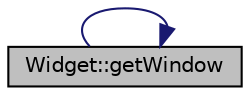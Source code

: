 digraph "Widget::getWindow"
{
 // INTERACTIVE_SVG=YES
  edge [fontname="Helvetica",fontsize="10",labelfontname="Helvetica",labelfontsize="10"];
  node [fontname="Helvetica",fontsize="10",shape=record];
  rankdir="LR";
  Node143 [label="Widget::getWindow",height=0.2,width=0.4,color="black", fillcolor="grey75", style="filled", fontcolor="black"];
  Node143 -> Node143 [color="midnightblue",fontsize="10",style="solid",fontname="Helvetica"];
}
